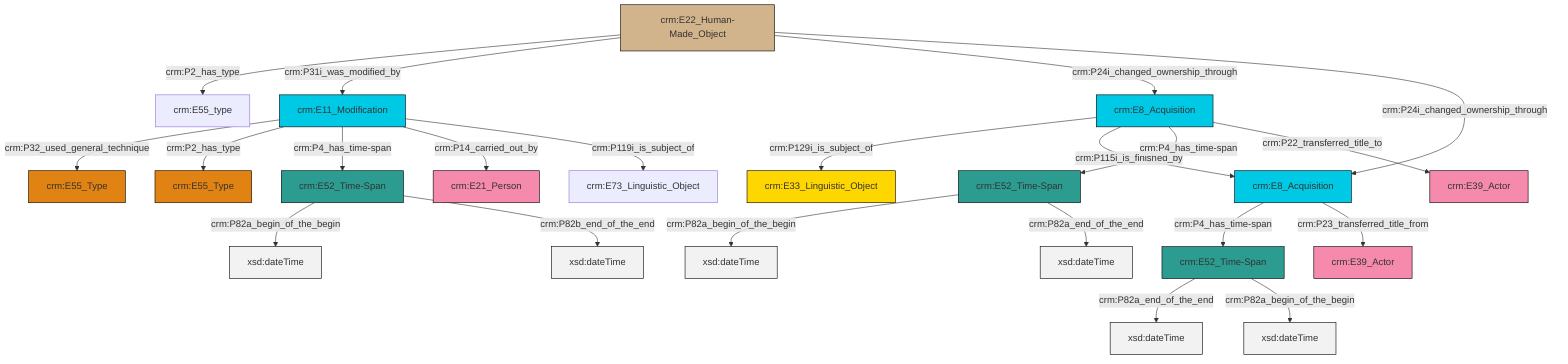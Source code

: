 graph TD
classDef Literal fill:#f2f2f2,stroke:#000000;
classDef CRM_Entity fill:#FFFFFF,stroke:#000000;
classDef Temporal_Entity fill:#00C9E6, stroke:#000000;
classDef Type fill:#E18312, stroke:#000000;
classDef Time-Span fill:#2C9C91, stroke:#000000;
classDef Appellation fill:#FFEB7F, stroke:#000000;
classDef Place fill:#008836, stroke:#000000;
classDef Persistent_Item fill:#B266B2, stroke:#000000;
classDef Conceptual_Object fill:#FFD700, stroke:#000000;
classDef Physical_Thing fill:#D2B48C, stroke:#000000;
classDef Actor fill:#f58aad, stroke:#000000;
classDef PC_Classes fill:#4ce600, stroke:#000000;
classDef Multi fill:#cccccc,stroke:#000000;

2["crm:E8_Acquisition"]:::Temporal_Entity -->|crm:P129i_is_subject_of| 3["crm:E33_Linguistic_Object"]:::Conceptual_Object
4["crm:E52_Time-Span"]:::Time-Span -->|crm:P82a_end_of_the_end| 5[xsd:dateTime]:::Literal
8["crm:E22_Human-Made_Object"]:::Physical_Thing -->|crm:P2_has_type| 9["crm:E55_type"]:::Default
10["crm:E11_Modification"]:::Temporal_Entity -->|crm:P32_used_general_technique| 11["crm:E55_Type"]:::Type
10["crm:E11_Modification"]:::Temporal_Entity -->|crm:P2_has_type| 0["crm:E55_Type"]:::Type
2["crm:E8_Acquisition"]:::Temporal_Entity -->|crm:P115i_is_finished_by| 12["crm:E8_Acquisition"]:::Temporal_Entity
8["crm:E22_Human-Made_Object"]:::Physical_Thing -->|crm:P31i_was_modified_by| 10["crm:E11_Modification"]:::Temporal_Entity
12["crm:E8_Acquisition"]:::Temporal_Entity -->|crm:P4_has_time-span| 4["crm:E52_Time-Span"]:::Time-Span
4["crm:E52_Time-Span"]:::Time-Span -->|crm:P82a_begin_of_the_begin| 20[xsd:dateTime]:::Literal
12["crm:E8_Acquisition"]:::Temporal_Entity -->|crm:P23_transferred_title_from| 21["crm:E39_Actor"]:::Actor
10["crm:E11_Modification"]:::Temporal_Entity -->|crm:P4_has_time-span| 22["crm:E52_Time-Span"]:::Time-Span
22["crm:E52_Time-Span"]:::Time-Span -->|crm:P82a_begin_of_the_begin| 23[xsd:dateTime]:::Literal
10["crm:E11_Modification"]:::Temporal_Entity -->|crm:P14_carried_out_by| 24["crm:E21_Person"]:::Actor
8["crm:E22_Human-Made_Object"]:::Physical_Thing -->|crm:P24i_changed_ownership_through| 2["crm:E8_Acquisition"]:::Temporal_Entity
8["crm:E22_Human-Made_Object"]:::Physical_Thing -->|crm:P24i_changed_ownership_through| 12["crm:E8_Acquisition"]:::Temporal_Entity
2["crm:E8_Acquisition"]:::Temporal_Entity -->|crm:P4_has_time-span| 15["crm:E52_Time-Span"]:::Time-Span
15["crm:E52_Time-Span"]:::Time-Span -->|crm:P82a_begin_of_the_begin| 28[xsd:dateTime]:::Literal
22["crm:E52_Time-Span"]:::Time-Span -->|crm:P82b_end_of_the_end| 31[xsd:dateTime]:::Literal
10["crm:E11_Modification"]:::Temporal_Entity -->|crm:P119i_is_subject_of| 17["crm:E73_Linguistic_Object"]:::Default
2["crm:E8_Acquisition"]:::Temporal_Entity -->|crm:P22_transferred_title_to| 6["crm:E39_Actor"]:::Actor
15["crm:E52_Time-Span"]:::Time-Span -->|crm:P82a_end_of_the_end| 35[xsd:dateTime]:::Literal